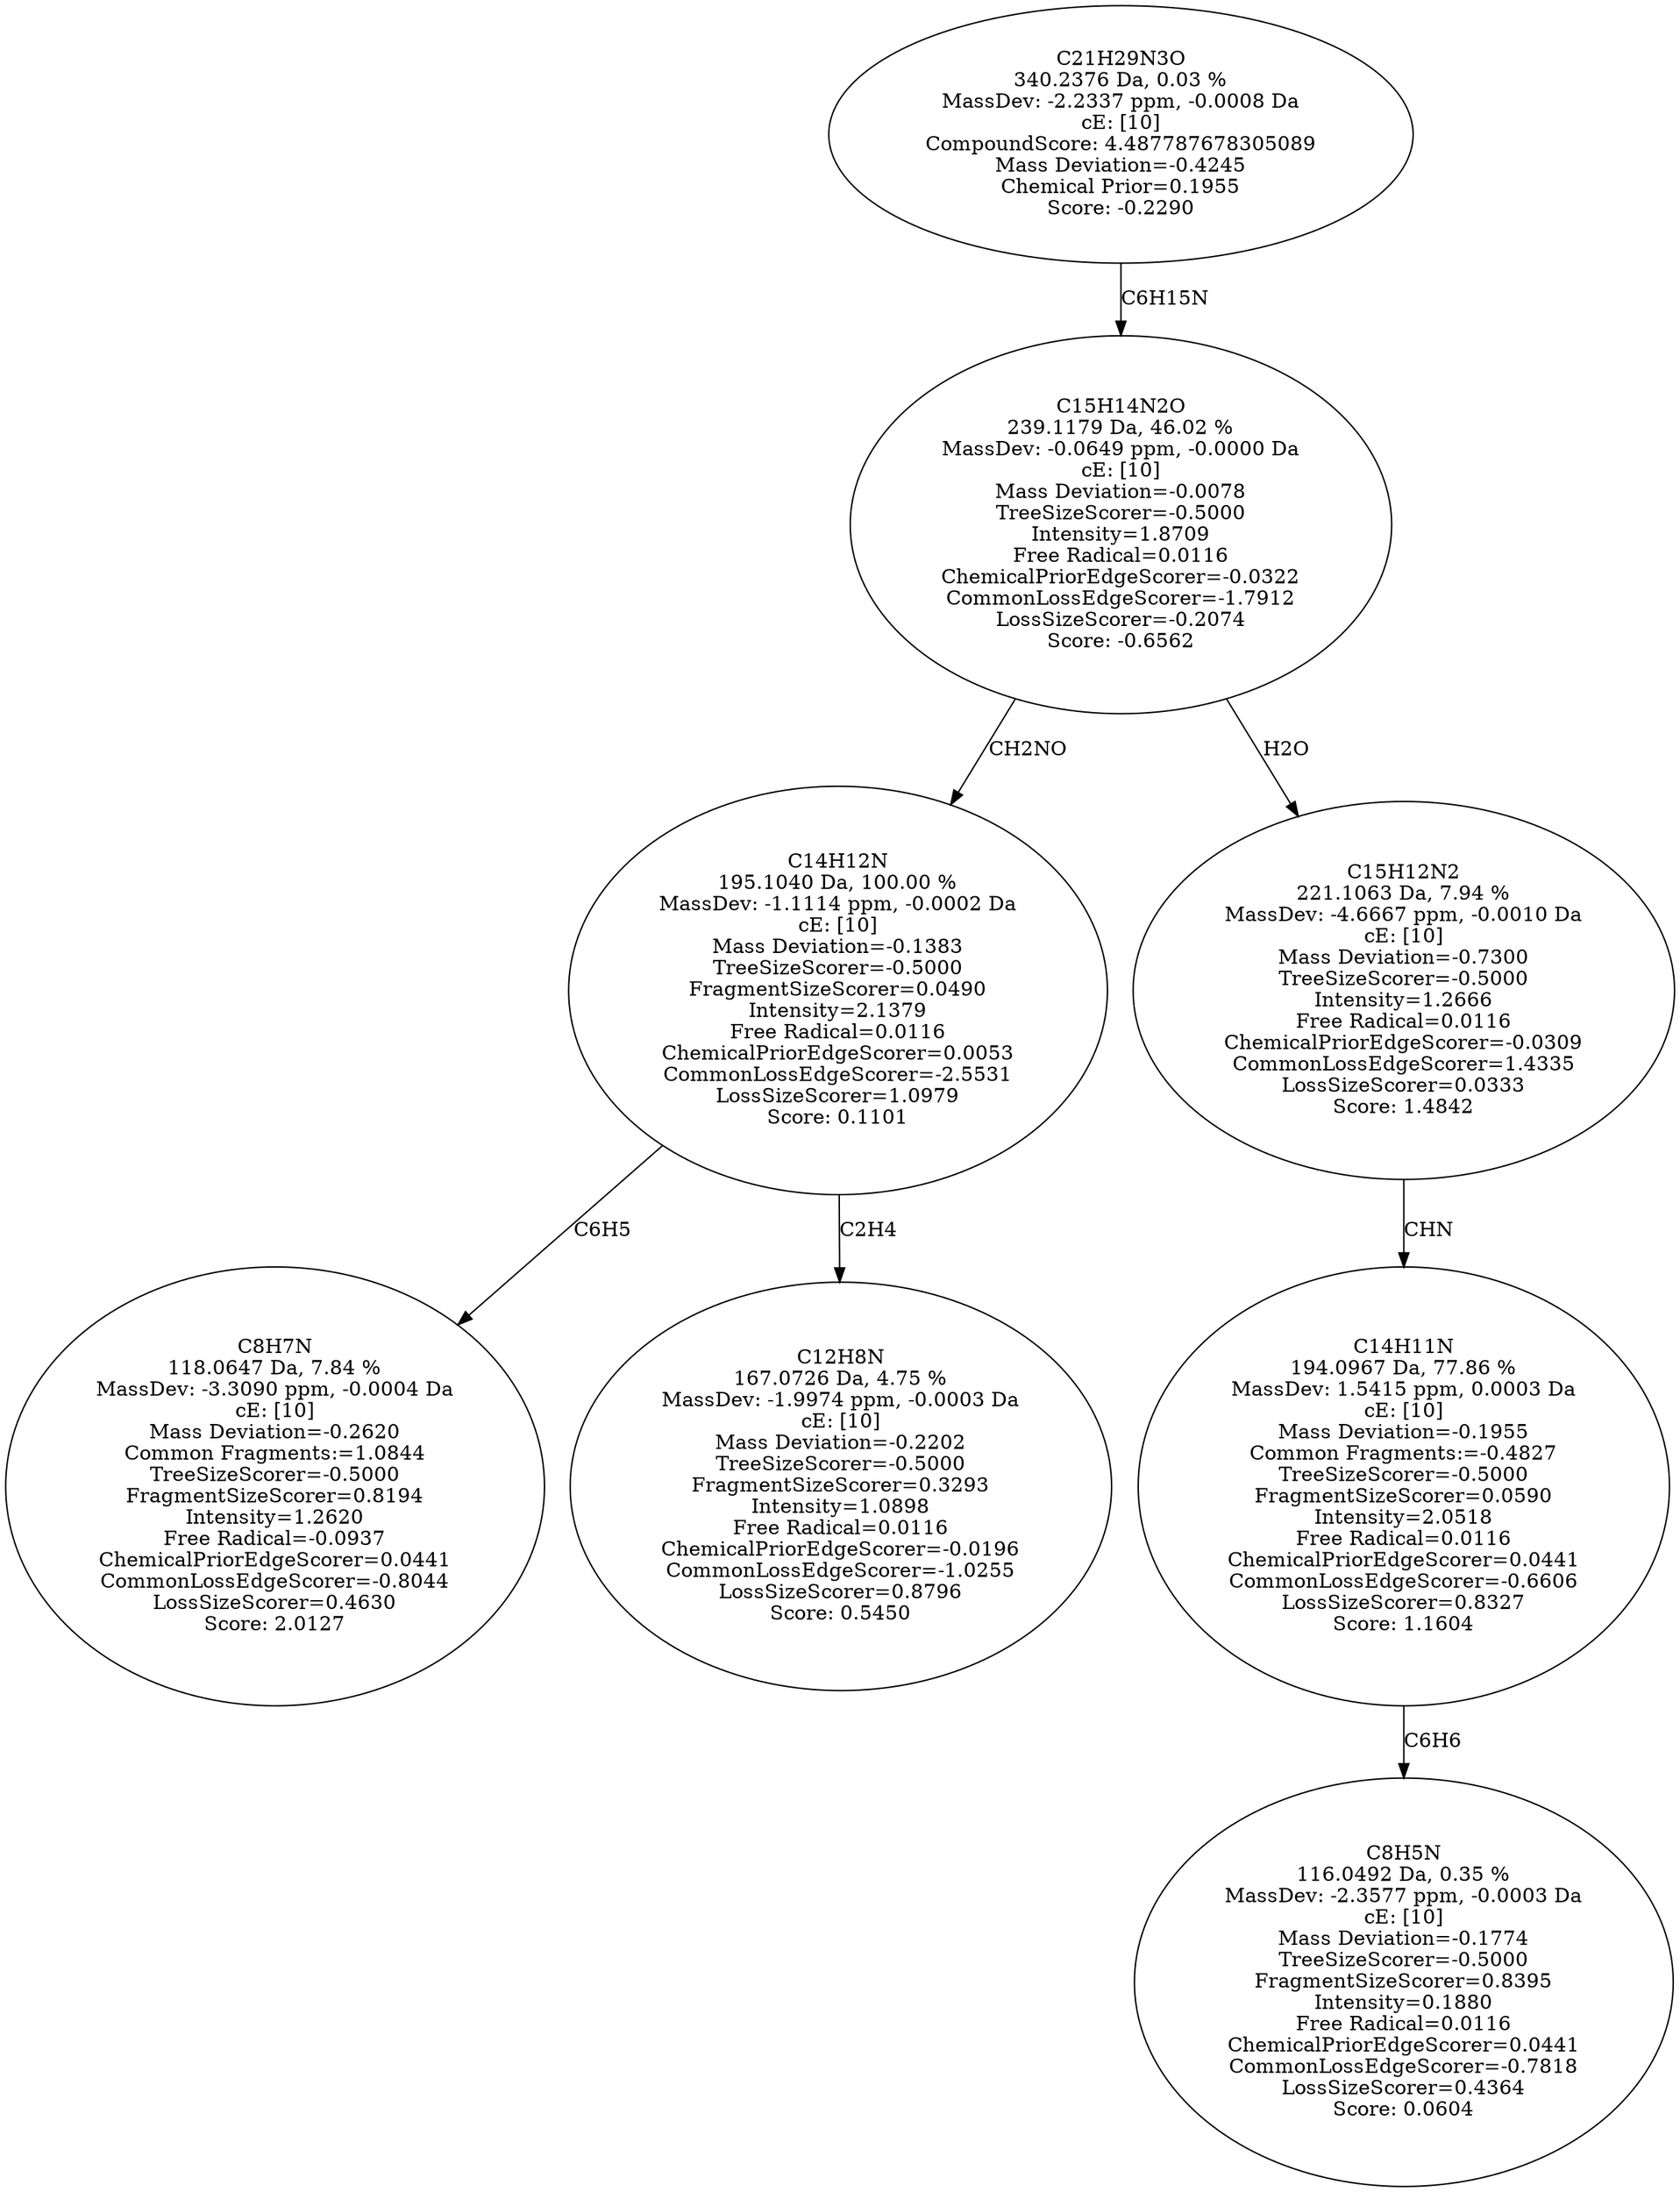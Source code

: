 strict digraph {
v1 [label="C8H7N\n118.0647 Da, 7.84 %\nMassDev: -3.3090 ppm, -0.0004 Da\ncE: [10]\nMass Deviation=-0.2620\nCommon Fragments:=1.0844\nTreeSizeScorer=-0.5000\nFragmentSizeScorer=0.8194\nIntensity=1.2620\nFree Radical=-0.0937\nChemicalPriorEdgeScorer=0.0441\nCommonLossEdgeScorer=-0.8044\nLossSizeScorer=0.4630\nScore: 2.0127"];
v2 [label="C12H8N\n167.0726 Da, 4.75 %\nMassDev: -1.9974 ppm, -0.0003 Da\ncE: [10]\nMass Deviation=-0.2202\nTreeSizeScorer=-0.5000\nFragmentSizeScorer=0.3293\nIntensity=1.0898\nFree Radical=0.0116\nChemicalPriorEdgeScorer=-0.0196\nCommonLossEdgeScorer=-1.0255\nLossSizeScorer=0.8796\nScore: 0.5450"];
v3 [label="C14H12N\n195.1040 Da, 100.00 %\nMassDev: -1.1114 ppm, -0.0002 Da\ncE: [10]\nMass Deviation=-0.1383\nTreeSizeScorer=-0.5000\nFragmentSizeScorer=0.0490\nIntensity=2.1379\nFree Radical=0.0116\nChemicalPriorEdgeScorer=0.0053\nCommonLossEdgeScorer=-2.5531\nLossSizeScorer=1.0979\nScore: 0.1101"];
v4 [label="C8H5N\n116.0492 Da, 0.35 %\nMassDev: -2.3577 ppm, -0.0003 Da\ncE: [10]\nMass Deviation=-0.1774\nTreeSizeScorer=-0.5000\nFragmentSizeScorer=0.8395\nIntensity=0.1880\nFree Radical=0.0116\nChemicalPriorEdgeScorer=0.0441\nCommonLossEdgeScorer=-0.7818\nLossSizeScorer=0.4364\nScore: 0.0604"];
v5 [label="C14H11N\n194.0967 Da, 77.86 %\nMassDev: 1.5415 ppm, 0.0003 Da\ncE: [10]\nMass Deviation=-0.1955\nCommon Fragments:=-0.4827\nTreeSizeScorer=-0.5000\nFragmentSizeScorer=0.0590\nIntensity=2.0518\nFree Radical=0.0116\nChemicalPriorEdgeScorer=0.0441\nCommonLossEdgeScorer=-0.6606\nLossSizeScorer=0.8327\nScore: 1.1604"];
v6 [label="C15H12N2\n221.1063 Da, 7.94 %\nMassDev: -4.6667 ppm, -0.0010 Da\ncE: [10]\nMass Deviation=-0.7300\nTreeSizeScorer=-0.5000\nIntensity=1.2666\nFree Radical=0.0116\nChemicalPriorEdgeScorer=-0.0309\nCommonLossEdgeScorer=1.4335\nLossSizeScorer=0.0333\nScore: 1.4842"];
v7 [label="C15H14N2O\n239.1179 Da, 46.02 %\nMassDev: -0.0649 ppm, -0.0000 Da\ncE: [10]\nMass Deviation=-0.0078\nTreeSizeScorer=-0.5000\nIntensity=1.8709\nFree Radical=0.0116\nChemicalPriorEdgeScorer=-0.0322\nCommonLossEdgeScorer=-1.7912\nLossSizeScorer=-0.2074\nScore: -0.6562"];
v8 [label="C21H29N3O\n340.2376 Da, 0.03 %\nMassDev: -2.2337 ppm, -0.0008 Da\ncE: [10]\nCompoundScore: 4.487787678305089\nMass Deviation=-0.4245\nChemical Prior=0.1955\nScore: -0.2290"];
v3 -> v1 [label="C6H5"];
v3 -> v2 [label="C2H4"];
v7 -> v3 [label="CH2NO"];
v5 -> v4 [label="C6H6"];
v6 -> v5 [label="CHN"];
v7 -> v6 [label="H2O"];
v8 -> v7 [label="C6H15N"];
}